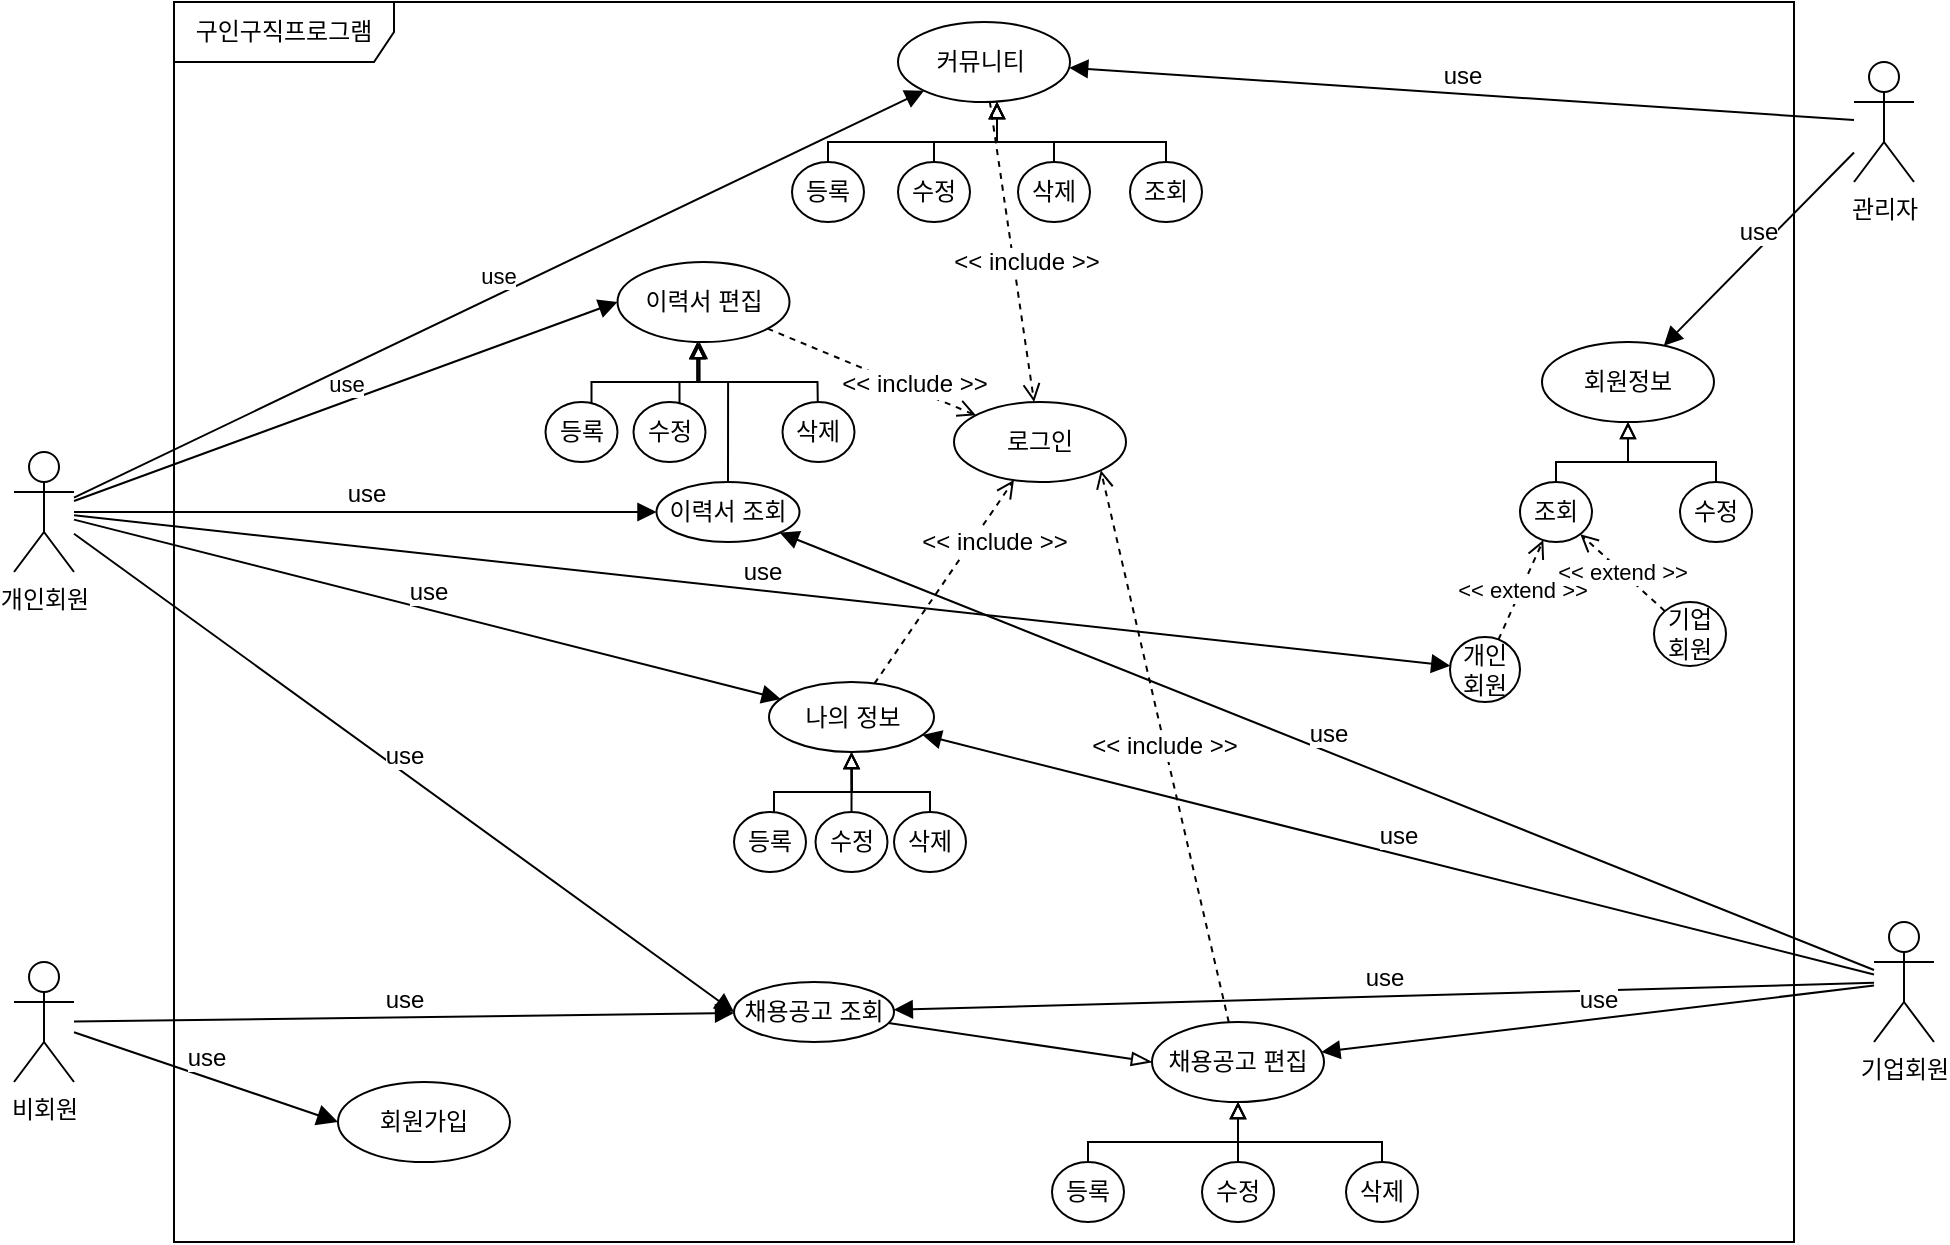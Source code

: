 <mxfile version="27.0.9" pages="2">
  <diagram id="zlUSH2nrvmtDCXBGqj97" name="[구인구직]USECASE">
    <mxGraphModel dx="1665" dy="837" grid="1" gridSize="10" guides="1" tooltips="1" connect="1" arrows="1" fold="1" page="1" pageScale="1" pageWidth="827" pageHeight="1169" math="0" shadow="0">
      <root>
        <mxCell id="0" />
        <mxCell id="1" parent="0" />
        <mxCell id="A0BF1SZ7ImHHtUsh2Q7r-1" value="구인구직프로그램" style="shape=umlFrame;whiteSpace=wrap;html=1;pointerEvents=0;width=110;height=30;" parent="1" vertex="1">
          <mxGeometry x="260" y="210" width="810" height="620" as="geometry" />
        </mxCell>
        <mxCell id="A0BF1SZ7ImHHtUsh2Q7r-2" value="개인회원" style="shape=umlActor;verticalLabelPosition=bottom;verticalAlign=top;html=1;" parent="1" vertex="1">
          <mxGeometry x="180" y="435" width="30" height="60" as="geometry" />
        </mxCell>
        <mxCell id="A0BF1SZ7ImHHtUsh2Q7r-4" value="기업회원" style="shape=umlActor;verticalLabelPosition=bottom;verticalAlign=top;html=1;" parent="1" vertex="1">
          <mxGeometry x="1110" y="670" width="30" height="60" as="geometry" />
        </mxCell>
        <mxCell id="7aI1CLauymCfcnvCDatC-1" value="비회원" style="shape=umlActor;verticalLabelPosition=bottom;verticalAlign=top;html=1;" parent="1" vertex="1">
          <mxGeometry x="180" y="690" width="30" height="60" as="geometry" />
        </mxCell>
        <mxCell id="0Q4rSLLTnGw8vW1kDGHE-2" value="관리자" style="shape=umlActor;verticalLabelPosition=bottom;verticalAlign=top;html=1;" parent="1" vertex="1">
          <mxGeometry x="1100" y="240" width="30" height="60" as="geometry" />
        </mxCell>
        <mxCell id="UhRmZjVGA-KTO3u60IXY-1" value="이력서 편집" style="ellipse;whiteSpace=wrap;html=1;" parent="1" vertex="1">
          <mxGeometry x="481.75" y="340" width="86" height="40" as="geometry" />
        </mxCell>
        <mxCell id="UhRmZjVGA-KTO3u60IXY-2" value="등록" style="ellipse;whiteSpace=wrap;html=1;" parent="1" vertex="1">
          <mxGeometry x="445.75" y="409.98" width="36" height="30" as="geometry" />
        </mxCell>
        <mxCell id="YYrEKivyd2clx7cm68Mq-2" style="edgeStyle=orthogonalEdgeStyle;rounded=0;orthogonalLoop=1;jettySize=auto;html=1;endArrow=block;endFill=0;" parent="1" source="UhRmZjVGA-KTO3u60IXY-4" edge="1">
          <mxGeometry relative="1" as="geometry">
            <mxPoint x="521.75" y="379.98" as="targetPoint" />
            <Array as="points">
              <mxPoint x="512.75" y="400" />
              <mxPoint x="521.75" y="400" />
            </Array>
          </mxGeometry>
        </mxCell>
        <mxCell id="UhRmZjVGA-KTO3u60IXY-4" value="수정" style="ellipse;whiteSpace=wrap;html=1;" parent="1" vertex="1">
          <mxGeometry x="489.75" y="409.98" width="36" height="30" as="geometry" />
        </mxCell>
        <mxCell id="YYrEKivyd2clx7cm68Mq-5" style="edgeStyle=orthogonalEdgeStyle;rounded=0;orthogonalLoop=1;jettySize=auto;html=1;endArrow=block;endFill=0;exitX=0.5;exitY=0;exitDx=0;exitDy=0;" parent="1" source="UhRmZjVGA-KTO3u60IXY-5" edge="1">
          <mxGeometry relative="1" as="geometry">
            <mxPoint x="521.75" y="379.98" as="targetPoint" />
            <Array as="points">
              <mxPoint x="581.75" y="439.98" />
              <mxPoint x="581.75" y="399.98" />
              <mxPoint x="521.75" y="399.98" />
            </Array>
          </mxGeometry>
        </mxCell>
        <mxCell id="UhRmZjVGA-KTO3u60IXY-5" value="삭제" style="ellipse;whiteSpace=wrap;html=1;" parent="1" vertex="1">
          <mxGeometry x="564.25" y="409.98" width="36" height="30" as="geometry" />
        </mxCell>
        <mxCell id="gTb12wQ1pHF9XSLr5qrv-1" value="회원가입" style="ellipse;whiteSpace=wrap;html=1;" parent="1" vertex="1">
          <mxGeometry x="342" y="750" width="86" height="40" as="geometry" />
        </mxCell>
        <mxCell id="gTb12wQ1pHF9XSLr5qrv-2" value="채용공고 편집" style="ellipse;whiteSpace=wrap;html=1;" parent="1" vertex="1">
          <mxGeometry x="749" y="720" width="86" height="40" as="geometry" />
        </mxCell>
        <mxCell id="EJplWMHD7kM2KOVN8ciZ-3" style="edgeStyle=orthogonalEdgeStyle;rounded=0;orthogonalLoop=1;jettySize=auto;html=1;endArrow=block;endFill=0;" parent="1" source="gTb12wQ1pHF9XSLr5qrv-3" target="gTb12wQ1pHF9XSLr5qrv-2" edge="1">
          <mxGeometry relative="1" as="geometry">
            <Array as="points">
              <mxPoint x="717" y="780" />
              <mxPoint x="792" y="780" />
            </Array>
          </mxGeometry>
        </mxCell>
        <mxCell id="gTb12wQ1pHF9XSLr5qrv-3" value="등록" style="ellipse;whiteSpace=wrap;html=1;" parent="1" vertex="1">
          <mxGeometry x="699" y="790" width="36" height="30" as="geometry" />
        </mxCell>
        <mxCell id="EJplWMHD7kM2KOVN8ciZ-2" style="edgeStyle=orthogonalEdgeStyle;rounded=0;orthogonalLoop=1;jettySize=auto;html=1;entryX=0.5;entryY=1;entryDx=0;entryDy=0;endArrow=block;endFill=0;" parent="1" source="gTb12wQ1pHF9XSLr5qrv-5" target="gTb12wQ1pHF9XSLr5qrv-2" edge="1">
          <mxGeometry relative="1" as="geometry" />
        </mxCell>
        <mxCell id="gTb12wQ1pHF9XSLr5qrv-5" value="수정" style="ellipse;whiteSpace=wrap;html=1;" parent="1" vertex="1">
          <mxGeometry x="774" y="790" width="36" height="30" as="geometry" />
        </mxCell>
        <mxCell id="EJplWMHD7kM2KOVN8ciZ-5" style="edgeStyle=orthogonalEdgeStyle;rounded=0;orthogonalLoop=1;jettySize=auto;html=1;endArrow=block;endFill=0;" parent="1" source="gTb12wQ1pHF9XSLr5qrv-6" target="gTb12wQ1pHF9XSLr5qrv-2" edge="1">
          <mxGeometry relative="1" as="geometry">
            <Array as="points">
              <mxPoint x="864" y="780" />
              <mxPoint x="792" y="780" />
            </Array>
          </mxGeometry>
        </mxCell>
        <mxCell id="gTb12wQ1pHF9XSLr5qrv-6" value="삭제" style="ellipse;whiteSpace=wrap;html=1;" parent="1" vertex="1">
          <mxGeometry x="846" y="790" width="36" height="30" as="geometry" />
        </mxCell>
        <mxCell id="gTb12wQ1pHF9XSLr5qrv-7" value="로그인" style="ellipse;whiteSpace=wrap;html=1;" parent="1" vertex="1">
          <mxGeometry x="650" y="410" width="86" height="40" as="geometry" />
        </mxCell>
        <mxCell id="GRQ7i6VYP4HYALs3E6v_-2" value="회원정보" style="ellipse;whiteSpace=wrap;html=1;" parent="1" vertex="1">
          <mxGeometry x="944" y="380" width="86" height="40" as="geometry" />
        </mxCell>
        <mxCell id="gBZZwF--U4QQWW48Fl4P-10" style="edgeStyle=orthogonalEdgeStyle;rounded=0;orthogonalLoop=1;jettySize=auto;html=1;entryX=0.5;entryY=1;entryDx=0;entryDy=0;endArrow=block;endFill=0;" parent="1" source="GRQ7i6VYP4HYALs3E6v_-3" target="GRQ7i6VYP4HYALs3E6v_-2" edge="1">
          <mxGeometry relative="1" as="geometry">
            <Array as="points">
              <mxPoint x="951" y="440" />
              <mxPoint x="987" y="440" />
            </Array>
          </mxGeometry>
        </mxCell>
        <mxCell id="GRQ7i6VYP4HYALs3E6v_-3" value="조회" style="ellipse;whiteSpace=wrap;html=1;" parent="1" vertex="1">
          <mxGeometry x="933" y="450" width="36" height="30" as="geometry" />
        </mxCell>
        <mxCell id="gBZZwF--U4QQWW48Fl4P-11" style="edgeStyle=orthogonalEdgeStyle;rounded=0;orthogonalLoop=1;jettySize=auto;html=1;endArrow=block;endFill=0;" parent="1" source="GRQ7i6VYP4HYALs3E6v_-4" target="GRQ7i6VYP4HYALs3E6v_-2" edge="1">
          <mxGeometry relative="1" as="geometry">
            <Array as="points">
              <mxPoint x="1031" y="440" />
              <mxPoint x="987" y="440" />
            </Array>
          </mxGeometry>
        </mxCell>
        <mxCell id="GRQ7i6VYP4HYALs3E6v_-4" value="수정" style="ellipse;whiteSpace=wrap;html=1;" parent="1" vertex="1">
          <mxGeometry x="1013" y="450" width="36" height="30" as="geometry" />
        </mxCell>
        <mxCell id="GRQ7i6VYP4HYALs3E6v_-5" value="커뮤니티&amp;nbsp;" style="ellipse;whiteSpace=wrap;html=1;" parent="1" vertex="1">
          <mxGeometry x="622" y="220" width="86" height="40" as="geometry" />
        </mxCell>
        <mxCell id="gBZZwF--U4QQWW48Fl4P-3" style="edgeStyle=orthogonalEdgeStyle;rounded=0;orthogonalLoop=1;jettySize=auto;html=1;exitX=0.5;exitY=0;exitDx=0;exitDy=0;endArrow=block;endFill=0;" parent="1" source="GRQ7i6VYP4HYALs3E6v_-6" edge="1">
          <mxGeometry relative="1" as="geometry">
            <Array as="points">
              <mxPoint x="587.5" y="280" />
              <mxPoint x="671.5" y="280" />
            </Array>
            <mxPoint x="671.5" y="260" as="targetPoint" />
          </mxGeometry>
        </mxCell>
        <mxCell id="GRQ7i6VYP4HYALs3E6v_-6" value="등록" style="ellipse;whiteSpace=wrap;html=1;" parent="1" vertex="1">
          <mxGeometry x="569" y="290" width="36" height="30" as="geometry" />
        </mxCell>
        <mxCell id="gBZZwF--U4QQWW48Fl4P-8" style="edgeStyle=orthogonalEdgeStyle;rounded=0;orthogonalLoop=1;jettySize=auto;html=1;endArrow=block;endFill=0;" parent="1" source="GRQ7i6VYP4HYALs3E6v_-7" edge="1">
          <mxGeometry relative="1" as="geometry">
            <Array as="points">
              <mxPoint x="756.5" y="280" />
              <mxPoint x="671.5" y="280" />
            </Array>
            <mxPoint x="671.5" y="260" as="targetPoint" />
          </mxGeometry>
        </mxCell>
        <mxCell id="GRQ7i6VYP4HYALs3E6v_-7" value="조회" style="ellipse;whiteSpace=wrap;html=1;" parent="1" vertex="1">
          <mxGeometry x="738" y="290" width="36" height="30" as="geometry" />
        </mxCell>
        <mxCell id="gBZZwF--U4QQWW48Fl4P-5" style="edgeStyle=orthogonalEdgeStyle;rounded=0;orthogonalLoop=1;jettySize=auto;html=1;entryX=0.5;entryY=1;entryDx=0;entryDy=0;endArrow=block;endFill=0;" parent="1" source="GRQ7i6VYP4HYALs3E6v_-8" edge="1">
          <mxGeometry relative="1" as="geometry">
            <Array as="points">
              <mxPoint x="640.5" y="280" />
              <mxPoint x="671.5" y="280" />
            </Array>
            <mxPoint x="671.5" y="260" as="targetPoint" />
          </mxGeometry>
        </mxCell>
        <mxCell id="GRQ7i6VYP4HYALs3E6v_-8" value="수정" style="ellipse;whiteSpace=wrap;html=1;" parent="1" vertex="1">
          <mxGeometry x="622" y="290" width="36" height="30" as="geometry" />
        </mxCell>
        <mxCell id="gBZZwF--U4QQWW48Fl4P-6" style="edgeStyle=orthogonalEdgeStyle;rounded=0;orthogonalLoop=1;jettySize=auto;html=1;entryX=0.5;entryY=1;entryDx=0;entryDy=0;endArrow=block;endFill=0;" parent="1" source="GRQ7i6VYP4HYALs3E6v_-9" edge="1">
          <mxGeometry relative="1" as="geometry">
            <Array as="points">
              <mxPoint x="700.5" y="280" />
              <mxPoint x="671.5" y="280" />
            </Array>
            <mxPoint x="671.5" y="260" as="targetPoint" />
          </mxGeometry>
        </mxCell>
        <mxCell id="GRQ7i6VYP4HYALs3E6v_-9" value="삭제" style="ellipse;whiteSpace=wrap;html=1;" parent="1" vertex="1">
          <mxGeometry x="682" y="290" width="36" height="30" as="geometry" />
        </mxCell>
        <mxCell id="GRQ7i6VYP4HYALs3E6v_-10" value="개인&lt;div&gt;회원&lt;/div&gt;" style="ellipse;whiteSpace=wrap;html=1;" parent="1" vertex="1">
          <mxGeometry x="898" y="527.5" width="35" height="32.5" as="geometry" />
        </mxCell>
        <mxCell id="GRQ7i6VYP4HYALs3E6v_-11" value="기업&lt;div&gt;회원&lt;/div&gt;" style="ellipse;whiteSpace=wrap;html=1;" parent="1" vertex="1">
          <mxGeometry x="1000" y="510" width="36" height="32" as="geometry" />
        </mxCell>
        <mxCell id="iZWqKBoFffZ96FdLiA8J-6" style="edgeStyle=orthogonalEdgeStyle;rounded=0;orthogonalLoop=1;jettySize=auto;html=1;endArrow=block;endFill=0;" parent="1" source="GRQ7i6VYP4HYALs3E6v_-14" edge="1">
          <mxGeometry relative="1" as="geometry">
            <mxPoint x="522.75" y="380" as="targetPoint" />
            <Array as="points">
              <mxPoint x="536.75" y="400" />
              <mxPoint x="522.75" y="400" />
            </Array>
          </mxGeometry>
        </mxCell>
        <mxCell id="GRQ7i6VYP4HYALs3E6v_-14" value="이력서 조회" style="ellipse;whiteSpace=wrap;html=1;" parent="1" vertex="1">
          <mxGeometry x="501.25" y="450" width="71.5" height="30" as="geometry" />
        </mxCell>
        <mxCell id="DNFed-dchEDenmaKePJS-12" style="edgeStyle=none;curved=1;rounded=0;orthogonalLoop=1;jettySize=auto;html=1;entryX=0;entryY=0.5;entryDx=0;entryDy=0;fontSize=12;startSize=8;endSize=8;endArrow=blockThin;endFill=0;" parent="1" source="GRQ7i6VYP4HYALs3E6v_-15" target="gTb12wQ1pHF9XSLr5qrv-2" edge="1">
          <mxGeometry relative="1" as="geometry" />
        </mxCell>
        <mxCell id="GRQ7i6VYP4HYALs3E6v_-15" value="채용공고 조회" style="ellipse;whiteSpace=wrap;html=1;" parent="1" vertex="1">
          <mxGeometry x="540" y="700" width="80" height="30" as="geometry" />
        </mxCell>
        <mxCell id="GRQ7i6VYP4HYALs3E6v_-17" value="use" style="html=1;verticalAlign=bottom;endArrow=block;curved=0;rounded=0;entryX=0;entryY=0.5;entryDx=0;entryDy=0;endSize=7;" parent="1" source="A0BF1SZ7ImHHtUsh2Q7r-2" target="UhRmZjVGA-KTO3u60IXY-1" edge="1">
          <mxGeometry width="80" relative="1" as="geometry">
            <mxPoint x="620" y="600" as="sourcePoint" />
            <mxPoint x="700" y="600" as="targetPoint" />
          </mxGeometry>
        </mxCell>
        <mxCell id="DNFed-dchEDenmaKePJS-5" value="use" style="html=1;verticalAlign=bottom;endArrow=block;curved=0;rounded=0;fontSize=12;startSize=8;endSize=8;entryX=0;entryY=0.5;entryDx=0;entryDy=0;" parent="1" source="7aI1CLauymCfcnvCDatC-1" target="gTb12wQ1pHF9XSLr5qrv-1" edge="1">
          <mxGeometry width="80" relative="1" as="geometry">
            <mxPoint x="420" y="510" as="sourcePoint" />
            <mxPoint x="500" y="510" as="targetPoint" />
          </mxGeometry>
        </mxCell>
        <mxCell id="DNFed-dchEDenmaKePJS-7" value="use" style="html=1;verticalAlign=bottom;endArrow=block;curved=0;rounded=0;fontSize=12;startSize=8;endSize=7;" parent="1" source="A0BF1SZ7ImHHtUsh2Q7r-2" target="GRQ7i6VYP4HYALs3E6v_-14" edge="1">
          <mxGeometry width="80" relative="1" as="geometry">
            <mxPoint x="170" y="420" as="sourcePoint" />
            <mxPoint x="510" y="470" as="targetPoint" />
          </mxGeometry>
        </mxCell>
        <mxCell id="DNFed-dchEDenmaKePJS-8" value="use" style="html=1;verticalAlign=bottom;endArrow=block;curved=0;rounded=0;fontSize=12;startSize=8;endSize=7;entryX=0;entryY=0.5;entryDx=0;entryDy=0;" parent="1" source="A0BF1SZ7ImHHtUsh2Q7r-2" target="GRQ7i6VYP4HYALs3E6v_-15" edge="1">
          <mxGeometry width="80" relative="1" as="geometry">
            <mxPoint x="550" y="625" as="sourcePoint" />
            <mxPoint x="770" y="620" as="targetPoint" />
          </mxGeometry>
        </mxCell>
        <mxCell id="DNFed-dchEDenmaKePJS-9" value="use" style="html=1;verticalAlign=bottom;endArrow=block;curved=0;rounded=0;fontSize=12;startSize=8;endSize=7;" parent="1" source="A0BF1SZ7ImHHtUsh2Q7r-4" target="GRQ7i6VYP4HYALs3E6v_-15" edge="1">
          <mxGeometry width="80" relative="1" as="geometry">
            <mxPoint x="930" y="805" as="sourcePoint" />
            <mxPoint x="1150" y="800" as="targetPoint" />
          </mxGeometry>
        </mxCell>
        <mxCell id="DNFed-dchEDenmaKePJS-10" value="use" style="html=1;verticalAlign=bottom;endArrow=block;curved=0;rounded=0;fontSize=12;startSize=8;endSize=7;" parent="1" source="A0BF1SZ7ImHHtUsh2Q7r-4" target="gTb12wQ1pHF9XSLr5qrv-2" edge="1">
          <mxGeometry width="80" relative="1" as="geometry">
            <mxPoint x="1090" y="635" as="sourcePoint" />
            <mxPoint x="1310" y="630" as="targetPoint" />
          </mxGeometry>
        </mxCell>
        <mxCell id="DNFed-dchEDenmaKePJS-13" value="&amp;lt;&amp;lt; include &amp;gt;&amp;gt;" style="endArrow=open;endSize=7;dashed=1;html=1;rounded=0;fontSize=12;curved=1;entryX=1;entryY=1;entryDx=0;entryDy=0;" parent="1" source="gTb12wQ1pHF9XSLr5qrv-2" target="gTb12wQ1pHF9XSLr5qrv-7" edge="1">
          <mxGeometry x="0.002" width="160" relative="1" as="geometry">
            <mxPoint x="740" y="510" as="sourcePoint" />
            <mxPoint x="900" y="510" as="targetPoint" />
            <mxPoint as="offset" />
          </mxGeometry>
        </mxCell>
        <mxCell id="DNFed-dchEDenmaKePJS-14" value="&amp;lt;&amp;lt; include &amp;gt;&amp;gt;" style="endArrow=open;endSize=7;dashed=1;html=1;rounded=0;fontSize=12;curved=1;" parent="1" source="UhRmZjVGA-KTO3u60IXY-1" target="gTb12wQ1pHF9XSLr5qrv-7" edge="1">
          <mxGeometry x="0.379" y="3" width="160" relative="1" as="geometry">
            <mxPoint x="886" y="818" as="sourcePoint" />
            <mxPoint x="620" y="520" as="targetPoint" />
            <mxPoint as="offset" />
          </mxGeometry>
        </mxCell>
        <mxCell id="DNFed-dchEDenmaKePJS-15" value="&amp;lt;&amp;lt; include &amp;gt;&amp;gt;" style="endArrow=open;endSize=7;dashed=1;html=1;rounded=0;fontSize=12;curved=1;" parent="1" source="GRQ7i6VYP4HYALs3E6v_-5" target="gTb12wQ1pHF9XSLr5qrv-7" edge="1">
          <mxGeometry x="0.083" y="6" width="160" relative="1" as="geometry">
            <mxPoint x="630" y="470" as="sourcePoint" />
            <mxPoint x="908" y="592" as="targetPoint" />
            <mxPoint as="offset" />
          </mxGeometry>
        </mxCell>
        <mxCell id="gBZZwF--U4QQWW48Fl4P-9" value="use" style="html=1;verticalAlign=bottom;endArrow=block;curved=0;rounded=0;fontSize=12;startSize=8;endSize=7;" parent="1" source="0Q4rSLLTnGw8vW1kDGHE-2" target="GRQ7i6VYP4HYALs3E6v_-2" edge="1">
          <mxGeometry width="80" relative="1" as="geometry">
            <mxPoint x="1377" y="530" as="sourcePoint" />
            <mxPoint x="1120" y="330" as="targetPoint" />
            <Array as="points" />
          </mxGeometry>
        </mxCell>
        <mxCell id="63_WXTDJ1akz1xWzIMQB-1" value="&amp;lt;&amp;lt; extend &amp;gt;&amp;gt;" style="endArrow=open;endSize=7;dashed=1;html=1;rounded=0;" parent="1" source="GRQ7i6VYP4HYALs3E6v_-10" target="GRQ7i6VYP4HYALs3E6v_-3" edge="1">
          <mxGeometry width="160" relative="1" as="geometry">
            <mxPoint x="783" y="520" as="sourcePoint" />
            <mxPoint x="943" y="520" as="targetPoint" />
          </mxGeometry>
        </mxCell>
        <mxCell id="EJplWMHD7kM2KOVN8ciZ-1" value="&amp;lt;&amp;lt; extend &amp;gt;&amp;gt;" style="endArrow=open;endSize=7;dashed=1;html=1;rounded=0;" parent="1" source="GRQ7i6VYP4HYALs3E6v_-11" target="GRQ7i6VYP4HYALs3E6v_-3" edge="1">
          <mxGeometry width="160" relative="1" as="geometry">
            <mxPoint x="963" y="624" as="sourcePoint" />
            <mxPoint x="995" y="580" as="targetPoint" />
          </mxGeometry>
        </mxCell>
        <mxCell id="ykoSI45cO_7fBJEoNTSd-1" value="use" style="html=1;verticalAlign=bottom;endArrow=block;curved=0;rounded=0;fontSize=12;startSize=8;endSize=7;" parent="1" source="0Q4rSLLTnGw8vW1kDGHE-2" target="GRQ7i6VYP4HYALs3E6v_-5" edge="1">
          <mxGeometry width="80" relative="1" as="geometry">
            <mxPoint x="1273" y="331" as="sourcePoint" />
            <mxPoint x="1070" y="250" as="targetPoint" />
            <Array as="points" />
          </mxGeometry>
        </mxCell>
        <mxCell id="GCvj8nwvvSJQ9L8vPj7F-1" value="use" style="html=1;verticalAlign=bottom;endArrow=block;curved=0;rounded=0;fontSize=12;startSize=8;endSize=7;" parent="1" source="7aI1CLauymCfcnvCDatC-1" target="GRQ7i6VYP4HYALs3E6v_-15" edge="1">
          <mxGeometry width="80" relative="1" as="geometry">
            <mxPoint x="380" y="815" as="sourcePoint" />
            <mxPoint x="590" y="750" as="targetPoint" />
          </mxGeometry>
        </mxCell>
        <mxCell id="aQtsJZtRWasZJ5pAKoAF-1" value="use" style="html=1;verticalAlign=bottom;endArrow=block;curved=0;rounded=0;fontSize=12;startSize=8;endSize=7;" parent="1" source="A0BF1SZ7ImHHtUsh2Q7r-2" target="GRQ7i6VYP4HYALs3E6v_-10" edge="1">
          <mxGeometry width="80" relative="1" as="geometry">
            <mxPoint x="420" y="440" as="sourcePoint" />
            <mxPoint x="920.0" y="467.544" as="targetPoint" />
          </mxGeometry>
        </mxCell>
        <mxCell id="-YBlMIoLYkkjmGGHqoQj-1" value="나의 정보" style="ellipse;whiteSpace=wrap;html=1;" parent="1" vertex="1">
          <mxGeometry x="557.5" y="550" width="82.5" height="35" as="geometry" />
        </mxCell>
        <mxCell id="i8Egpd2tCJKolrc4JgsC-1" value="&amp;lt;&amp;lt; include &amp;gt;&amp;gt;" style="endArrow=open;endSize=7;dashed=1;html=1;rounded=0;fontSize=12;curved=1;" parent="1" source="-YBlMIoLYkkjmGGHqoQj-1" target="gTb12wQ1pHF9XSLr5qrv-7" edge="1">
          <mxGeometry x="0.495" y="-9" width="160" relative="1" as="geometry">
            <mxPoint x="540" y="530" as="sourcePoint" />
            <mxPoint x="765" y="640" as="targetPoint" />
            <mxPoint as="offset" />
          </mxGeometry>
        </mxCell>
        <mxCell id="i8Egpd2tCJKolrc4JgsC-2" value="use" style="html=1;verticalAlign=bottom;endArrow=block;curved=0;rounded=0;fontSize=12;startSize=8;endSize=7;" parent="1" source="A0BF1SZ7ImHHtUsh2Q7r-2" target="-YBlMIoLYkkjmGGHqoQj-1" edge="1">
          <mxGeometry width="80" relative="1" as="geometry">
            <mxPoint x="390" y="583" as="sourcePoint" />
            <mxPoint x="654" y="510" as="targetPoint" />
          </mxGeometry>
        </mxCell>
        <mxCell id="i8Egpd2tCJKolrc4JgsC-3" value="use" style="html=1;verticalAlign=bottom;endArrow=block;curved=0;rounded=0;fontSize=12;startSize=8;endSize=7;" parent="1" source="A0BF1SZ7ImHHtUsh2Q7r-4" target="-YBlMIoLYkkjmGGHqoQj-1" edge="1">
          <mxGeometry width="80" relative="1" as="geometry">
            <mxPoint x="720" y="693" as="sourcePoint" />
            <mxPoint x="984" y="620" as="targetPoint" />
          </mxGeometry>
        </mxCell>
        <mxCell id="bFgvft2u9b1LjlRzrRqw-1" value="use" style="html=1;verticalAlign=bottom;endArrow=block;curved=0;rounded=0;endSize=7;" parent="1" source="A0BF1SZ7ImHHtUsh2Q7r-2" target="GRQ7i6VYP4HYALs3E6v_-5" edge="1">
          <mxGeometry width="80" relative="1" as="geometry">
            <mxPoint x="410" y="404" as="sourcePoint" />
            <mxPoint x="673" y="300" as="targetPoint" />
          </mxGeometry>
        </mxCell>
        <mxCell id="rD--KJGOY2dHqFJBhVYR-1" value="use" style="html=1;verticalAlign=bottom;endArrow=block;curved=0;rounded=0;fontSize=12;startSize=8;endSize=7;" parent="1" source="A0BF1SZ7ImHHtUsh2Q7r-4" target="GRQ7i6VYP4HYALs3E6v_-14" edge="1">
          <mxGeometry width="80" relative="1" as="geometry">
            <mxPoint x="1511" y="719" as="sourcePoint" />
            <mxPoint x="950" y="580" as="targetPoint" />
          </mxGeometry>
        </mxCell>
        <mxCell id="iZWqKBoFffZ96FdLiA8J-1" style="edgeStyle=orthogonalEdgeStyle;rounded=0;orthogonalLoop=1;jettySize=auto;html=1;endArrow=block;endFill=0;" parent="1" source="V1gUesYW_PvFDicrdVNt-1" target="-YBlMIoLYkkjmGGHqoQj-1" edge="1">
          <mxGeometry relative="1" as="geometry">
            <Array as="points">
              <mxPoint x="560" y="605" />
              <mxPoint x="599" y="605" />
            </Array>
          </mxGeometry>
        </mxCell>
        <mxCell id="V1gUesYW_PvFDicrdVNt-1" value="등록" style="ellipse;whiteSpace=wrap;html=1;" parent="1" vertex="1">
          <mxGeometry x="540" y="615" width="36" height="30" as="geometry" />
        </mxCell>
        <mxCell id="iZWqKBoFffZ96FdLiA8J-2" style="edgeStyle=orthogonalEdgeStyle;rounded=0;orthogonalLoop=1;jettySize=auto;html=1;endArrow=block;endFill=0;" parent="1" source="V1gUesYW_PvFDicrdVNt-2" edge="1">
          <mxGeometry relative="1" as="geometry">
            <mxPoint x="598.75" y="585" as="targetPoint" />
          </mxGeometry>
        </mxCell>
        <mxCell id="V1gUesYW_PvFDicrdVNt-2" value="수정" style="ellipse;whiteSpace=wrap;html=1;" parent="1" vertex="1">
          <mxGeometry x="580.75" y="615" width="36" height="30" as="geometry" />
        </mxCell>
        <mxCell id="iZWqKBoFffZ96FdLiA8J-3" style="edgeStyle=orthogonalEdgeStyle;rounded=0;orthogonalLoop=1;jettySize=auto;html=1;endArrow=block;endFill=0;entryX=0.5;entryY=1;entryDx=0;entryDy=0;" parent="1" source="V1gUesYW_PvFDicrdVNt-3" target="-YBlMIoLYkkjmGGHqoQj-1" edge="1">
          <mxGeometry relative="1" as="geometry">
            <Array as="points">
              <mxPoint x="638" y="605" />
              <mxPoint x="599" y="605" />
            </Array>
          </mxGeometry>
        </mxCell>
        <mxCell id="V1gUesYW_PvFDicrdVNt-3" value="삭제" style="ellipse;whiteSpace=wrap;html=1;" parent="1" vertex="1">
          <mxGeometry x="620" y="615" width="36" height="30" as="geometry" />
        </mxCell>
        <mxCell id="YYrEKivyd2clx7cm68Mq-1" value="" style="edgeStyle=orthogonalEdgeStyle;rounded=0;orthogonalLoop=1;jettySize=auto;html=1;endArrow=block;endFill=0;" parent="1" source="UhRmZjVGA-KTO3u60IXY-2" target="UhRmZjVGA-KTO3u60IXY-1" edge="1">
          <mxGeometry relative="1" as="geometry">
            <Array as="points">
              <mxPoint x="468.75" y="399.98" />
              <mxPoint x="521.75" y="399.98" />
            </Array>
          </mxGeometry>
        </mxCell>
      </root>
    </mxGraphModel>
  </diagram>
  <diagram id="gCV1QSYuiIwNlTUHNkEk" name="페이지-2">
    <mxGraphModel dx="1426" dy="849" grid="1" gridSize="10" guides="1" tooltips="1" connect="1" arrows="1" fold="1" page="1" pageScale="1" pageWidth="827" pageHeight="1169" math="0" shadow="0">
      <root>
        <mxCell id="0" />
        <mxCell id="1" parent="0" />
        <mxCell id="5U8gZH0piKThHxeOrQiA-1" value="&lt;div&gt;&amp;lt;&amp;lt;유스케이스 명세서&amp;gt;&amp;gt;&lt;/div&gt;유스케이스명 : 이력서등록" style="shape=table;startSize=40;container=1;collapsible=1;childLayout=tableLayout;fixedRows=1;rowLines=0;fontStyle=1;align=center;resizeLast=1;html=1;" vertex="1" parent="1">
          <mxGeometry x="360" y="210" width="629" height="800" as="geometry" />
        </mxCell>
        <mxCell id="5U8gZH0piKThHxeOrQiA-2" value="" style="shape=tableRow;horizontal=0;startSize=0;swimlaneHead=0;swimlaneBody=0;fillColor=none;collapsible=0;dropTarget=0;points=[[0,0.5],[1,0.5]];portConstraint=eastwest;top=0;left=0;right=0;bottom=1;strokeColor=default;verticalAlign=middle;fontStyle=0" vertex="1" parent="5U8gZH0piKThHxeOrQiA-1">
          <mxGeometry y="40" width="629" height="30" as="geometry" />
        </mxCell>
        <mxCell id="5U8gZH0piKThHxeOrQiA-3" value="목표" style="shape=partialRectangle;connectable=0;fillColor=none;top=0;left=0;bottom=0;right=0;fontStyle=1;overflow=hidden;whiteSpace=wrap;html=1;" vertex="1" parent="5U8gZH0piKThHxeOrQiA-2">
          <mxGeometry width="60" height="30" as="geometry">
            <mxRectangle width="60" height="30" as="alternateBounds" />
          </mxGeometry>
        </mxCell>
        <mxCell id="5U8gZH0piKThHxeOrQiA-4" value="&lt;span style=&quot;font-weight: 400; text-wrap: nowrap;&quot;&gt;구직자가 이력서 작성을 할 수 있도록 시스템을 통해 이력서 작성절차를 돕는다&lt;/span&gt;" style="shape=partialRectangle;connectable=0;fillColor=none;top=0;left=0;bottom=0;right=0;align=left;spacingLeft=6;fontStyle=1;overflow=hidden;whiteSpace=wrap;html=1;" vertex="1" parent="5U8gZH0piKThHxeOrQiA-2">
          <mxGeometry x="60" width="569" height="30" as="geometry">
            <mxRectangle width="569" height="30" as="alternateBounds" />
          </mxGeometry>
        </mxCell>
        <mxCell id="5U8gZH0piKThHxeOrQiA-5" value="" style="shape=tableRow;horizontal=0;startSize=0;swimlaneHead=0;swimlaneBody=0;fillColor=none;collapsible=0;dropTarget=0;points=[[0,0.5],[1,0.5]];portConstraint=eastwest;top=0;left=0;right=0;bottom=1;" vertex="1" parent="5U8gZH0piKThHxeOrQiA-1">
          <mxGeometry y="70" width="629" height="30" as="geometry" />
        </mxCell>
        <mxCell id="5U8gZH0piKThHxeOrQiA-6" value="엑터" style="shape=partialRectangle;connectable=0;fillColor=none;top=0;left=0;bottom=0;right=0;fontStyle=1;overflow=hidden;whiteSpace=wrap;html=1;" vertex="1" parent="5U8gZH0piKThHxeOrQiA-5">
          <mxGeometry width="60" height="30" as="geometry">
            <mxRectangle width="60" height="30" as="alternateBounds" />
          </mxGeometry>
        </mxCell>
        <mxCell id="5U8gZH0piKThHxeOrQiA-7" value="회원(개인)" style="shape=partialRectangle;connectable=0;fillColor=none;top=0;left=0;bottom=0;right=0;align=left;spacingLeft=6;fontStyle=0;overflow=hidden;whiteSpace=wrap;html=1;" vertex="1" parent="5U8gZH0piKThHxeOrQiA-5">
          <mxGeometry x="60" width="569" height="30" as="geometry">
            <mxRectangle width="569" height="30" as="alternateBounds" />
          </mxGeometry>
        </mxCell>
        <mxCell id="5U8gZH0piKThHxeOrQiA-8" value="" style="shape=tableRow;horizontal=0;startSize=0;swimlaneHead=0;swimlaneBody=0;fillColor=none;collapsible=0;dropTarget=0;points=[[0,0.5],[1,0.5]];portConstraint=eastwest;top=0;left=0;right=0;bottom=1;" vertex="1" parent="5U8gZH0piKThHxeOrQiA-1">
          <mxGeometry y="100" width="629" height="30" as="geometry" />
        </mxCell>
        <mxCell id="5U8gZH0piKThHxeOrQiA-9" value="사전 조건" style="shape=partialRectangle;connectable=0;fillColor=none;top=0;left=0;bottom=0;right=0;fontStyle=1;overflow=hidden;whiteSpace=wrap;html=1;" vertex="1" parent="5U8gZH0piKThHxeOrQiA-8">
          <mxGeometry width="60" height="30" as="geometry">
            <mxRectangle width="60" height="30" as="alternateBounds" />
          </mxGeometry>
        </mxCell>
        <mxCell id="5U8gZH0piKThHxeOrQiA-10" value="회원이 로그인 후&amp;nbsp;&lt;span style=&quot;background-color: transparent; color: light-dark(rgb(0, 0, 0), rgb(255, 255, 255));&quot;&gt;이력서 관리페이지에서 이력서 작성 버튼을 클릭하여&amp;nbsp;&lt;/span&gt;&lt;div&gt;&lt;span style=&quot;background-color: transparent; color: light-dark(rgb(0, 0, 0), rgb(255, 255, 255));&quot;&gt;이력서 작성 페이지로 이동한다&lt;/span&gt;&lt;/div&gt;" style="shape=partialRectangle;connectable=0;fillColor=none;top=0;left=0;bottom=0;right=0;align=left;spacingLeft=6;fontStyle=0;overflow=hidden;whiteSpace=wrap;html=1;" vertex="1" parent="5U8gZH0piKThHxeOrQiA-8">
          <mxGeometry x="60" width="569" height="30" as="geometry">
            <mxRectangle width="569" height="30" as="alternateBounds" />
          </mxGeometry>
        </mxCell>
        <mxCell id="5U8gZH0piKThHxeOrQiA-11" value="" style="shape=tableRow;horizontal=0;startSize=0;swimlaneHead=0;swimlaneBody=0;fillColor=none;collapsible=0;dropTarget=0;points=[[0,0.5],[1,0.5]];portConstraint=eastwest;top=0;left=0;right=0;bottom=1;" vertex="1" parent="5U8gZH0piKThHxeOrQiA-1">
          <mxGeometry y="130" width="629" height="60" as="geometry" />
        </mxCell>
        <mxCell id="5U8gZH0piKThHxeOrQiA-12" value="사후 처리" style="shape=partialRectangle;connectable=0;fillColor=none;top=0;left=0;bottom=0;right=0;fontStyle=1;overflow=hidden;whiteSpace=wrap;html=1;" vertex="1" parent="5U8gZH0piKThHxeOrQiA-11">
          <mxGeometry width="60" height="60" as="geometry">
            <mxRectangle width="60" height="60" as="alternateBounds" />
          </mxGeometry>
        </mxCell>
        <mxCell id="5U8gZH0piKThHxeOrQiA-13" value="&lt;span style=&quot;background-color: light-dark(#ffffff, var(--ge-dark-color, #121212));&quot;&gt;&lt;br&gt;&lt;/span&gt;&lt;span&gt;&lt;span style=&quot;color: rgb(0, 0, 0); font-family: Helvetica; font-size: 12px; font-style: normal; font-variant-ligatures: normal; font-variant-caps: normal; font-weight: 400; letter-spacing: normal; orphans: 2; text-align: left; text-indent: 0px; text-transform: none; widows: 2; word-spacing: 0px; -webkit-text-stroke-width: 0px; white-space: nowrap; text-decoration-thickness: initial; text-decoration-style: initial; text-decoration-color: initial; float: none; background-color: light-dark(#ffffff, var(--ge-dark-color, #121212)); display: inline !important;&quot;&gt;시스템은 회원이 보는 화면에 &quot;이력서확인&quot; 버튼과 &quot;맞춤알바 보기&quot; 버튼을 보여준다&lt;/span&gt;&lt;br&gt;&lt;/span&gt;" style="shape=partialRectangle;connectable=0;fillColor=none;top=0;left=0;bottom=0;right=0;align=left;spacingLeft=6;fontStyle=0;overflow=hidden;whiteSpace=wrap;html=1;" vertex="1" parent="5U8gZH0piKThHxeOrQiA-11">
          <mxGeometry x="60" width="569" height="60" as="geometry">
            <mxRectangle width="569" height="60" as="alternateBounds" />
          </mxGeometry>
        </mxCell>
        <mxCell id="5U8gZH0piKThHxeOrQiA-14" value="" style="shape=tableRow;horizontal=0;startSize=0;swimlaneHead=0;swimlaneBody=0;fillColor=none;collapsible=0;dropTarget=0;points=[[0,0.5],[1,0.5]];portConstraint=eastwest;top=0;left=0;right=0;bottom=1;" vertex="1" parent="5U8gZH0piKThHxeOrQiA-1">
          <mxGeometry y="190" width="629" height="170" as="geometry" />
        </mxCell>
        <mxCell id="5U8gZH0piKThHxeOrQiA-15" value="기본흐름" style="shape=partialRectangle;connectable=0;fillColor=none;top=0;left=0;bottom=0;right=0;fontStyle=1;overflow=hidden;whiteSpace=wrap;html=1;" vertex="1" parent="5U8gZH0piKThHxeOrQiA-14">
          <mxGeometry width="60" height="170" as="geometry">
            <mxRectangle width="60" height="170" as="alternateBounds" />
          </mxGeometry>
        </mxCell>
        <mxCell id="5U8gZH0piKThHxeOrQiA-16" value="&lt;div style=&quot;text-wrap: nowrap;&quot;&gt;&lt;div&gt;&lt;br&gt;&lt;/div&gt;&lt;div&gt;1. 회원이 이력서에 학력사항, 경력사항, 희망근무조건, 자기소개를 기입한다&amp;nbsp;&lt;/div&gt;&lt;div&gt;&lt;br&gt;&lt;/div&gt;&lt;div&gt;2. 회원이 동의사항(필수 동의사항, 선택 동의사항)에 체크한다&lt;/div&gt;&lt;div&gt;&lt;br&gt;&lt;/div&gt;&lt;div&gt;3. 회원이 이력서 저장 버튼을 누른다&lt;/div&gt;&lt;div&gt;&lt;br&gt;&lt;/div&gt;&lt;div&gt;4. 시스템은 회원의 이력서를 데이터에 저장한다.&lt;/div&gt;&lt;div&gt;&lt;br&gt;&lt;/div&gt;&lt;div&gt;&amp;nbsp;&lt;/div&gt;&lt;/div&gt;" style="shape=partialRectangle;connectable=0;fillColor=none;top=0;left=0;bottom=0;right=0;align=left;spacingLeft=6;fontStyle=0;overflow=hidden;whiteSpace=wrap;html=1;" vertex="1" parent="5U8gZH0piKThHxeOrQiA-14">
          <mxGeometry x="60" width="569" height="170" as="geometry">
            <mxRectangle width="569" height="170" as="alternateBounds" />
          </mxGeometry>
        </mxCell>
        <mxCell id="5U8gZH0piKThHxeOrQiA-17" value="" style="shape=tableRow;horizontal=0;startSize=0;swimlaneHead=0;swimlaneBody=0;fillColor=none;collapsible=0;dropTarget=0;points=[[0,0.5],[1,0.5]];portConstraint=eastwest;top=0;left=0;right=0;bottom=1;" vertex="1" parent="5U8gZH0piKThHxeOrQiA-1">
          <mxGeometry y="360" width="629" height="130" as="geometry" />
        </mxCell>
        <mxCell id="5U8gZH0piKThHxeOrQiA-18" value="대안흐름" style="shape=partialRectangle;connectable=0;fillColor=none;top=0;left=0;bottom=0;right=0;fontStyle=1;overflow=hidden;whiteSpace=wrap;html=1;" vertex="1" parent="5U8gZH0piKThHxeOrQiA-17">
          <mxGeometry width="60" height="130" as="geometry">
            <mxRectangle width="60" height="130" as="alternateBounds" />
          </mxGeometry>
        </mxCell>
        <mxCell id="5U8gZH0piKThHxeOrQiA-19" value="&lt;div&gt;뒤로가기 버튼을 누를 시 &quot;임시저장 하시겠습니까?&quot;라는 메시지를 전달&lt;/div&gt;&lt;div&gt;&lt;br&gt;&lt;/div&gt;&lt;div&gt;&lt;span style=&quot;text-wrap-mode: nowrap;&quot;&gt;회원이 이력서의 임시저장 버튼을 누른다 -&amp;gt;&amp;nbsp;&lt;/span&gt;&lt;span style=&quot;background-color: transparent; color: light-dark(rgb(0, 0, 0), rgb(255, 255, 255));&quot;&gt;임시저장 버튼을 누를 시 임시저장 후&lt;/span&gt;&lt;/div&gt;&lt;div&gt;&lt;span style=&quot;background-color: transparent; color: light-dark(rgb(0, 0, 0), rgb(255, 255, 255));&quot;&gt;&amp;nbsp;&quot;&lt;/span&gt;&lt;span style=&quot;background-color: transparent; color: light-dark(rgb(0, 0, 0), rgb(255, 255, 255));&quot;&gt;임시저장 되었습니다&quot;라는 메시지를 전달&lt;/span&gt;&lt;/div&gt;&lt;div&gt;&lt;br&gt;&lt;/div&gt;" style="shape=partialRectangle;connectable=0;fillColor=none;top=0;left=0;bottom=0;right=0;align=left;spacingLeft=6;fontStyle=0;overflow=hidden;whiteSpace=wrap;html=1;" vertex="1" parent="5U8gZH0piKThHxeOrQiA-17">
          <mxGeometry x="60" width="569" height="130" as="geometry">
            <mxRectangle width="569" height="130" as="alternateBounds" />
          </mxGeometry>
        </mxCell>
        <mxCell id="5U8gZH0piKThHxeOrQiA-20" value="" style="shape=tableRow;horizontal=0;startSize=0;swimlaneHead=0;swimlaneBody=0;fillColor=none;collapsible=0;dropTarget=0;points=[[0,0.5],[1,0.5]];portConstraint=eastwest;top=0;left=0;right=0;bottom=1;" vertex="1" parent="5U8gZH0piKThHxeOrQiA-1">
          <mxGeometry y="490" width="629" height="230" as="geometry" />
        </mxCell>
        <mxCell id="5U8gZH0piKThHxeOrQiA-21" value="예외흐름" style="shape=partialRectangle;connectable=0;fillColor=none;top=0;left=0;bottom=0;right=0;fontStyle=1;overflow=hidden;whiteSpace=wrap;html=1;" vertex="1" parent="5U8gZH0piKThHxeOrQiA-20">
          <mxGeometry width="60" height="230" as="geometry">
            <mxRectangle width="60" height="230" as="alternateBounds" />
          </mxGeometry>
        </mxCell>
        <mxCell id="5U8gZH0piKThHxeOrQiA-22" value="&lt;div style=&quot;text-wrap: nowrap;&quot;&gt;1a 개인정보 필수 항목 입력이 되지 않은 회원에게 회원정보 필수 항목 입력이&amp;nbsp;&lt;/div&gt;&lt;div style=&quot;text-wrap: nowrap;&quot;&gt;&amp;nbsp; &amp;nbsp; &amp;nbsp; 필요하다는 메시지를 회원에게 전달&lt;/div&gt;&lt;div style=&quot;text-wrap: nowrap;&quot;&gt;1b&amp;nbsp; 희망급여에 최저시급보다 작은 금액을 입력시, &quot;최저임금 이상으로 입력해 주세요&quot; 라는 메시지를 회원에게&amp;nbsp;&lt;/div&gt;&lt;div style=&quot;text-wrap: nowrap;&quot;&gt;&amp;nbsp; &amp;nbsp; &amp;nbsp; 전달&lt;/div&gt;&lt;div style=&quot;text-wrap: nowrap;&quot;&gt;1c&amp;nbsp; 자기소개란에 20자 이하로 작성시 20자이상 작성하라는 메시지를 회원에게 전달&lt;/div&gt;&lt;div style=&quot;text-wrap: nowrap;&quot;&gt;&lt;br&gt;&lt;/div&gt;&lt;div style=&quot;text-wrap: nowrap;&quot;&gt;&lt;br&gt;&lt;/div&gt;&lt;div style=&quot;text-wrap: nowrap;&quot;&gt;2a&amp;nbsp; 필수 동의사항에 체크하지 않았을 시, 필수 동의사항 체크하라는 메시지를 회원에게 전달&lt;/div&gt;&lt;div style=&quot;text-wrap: nowrap;&quot;&gt;&lt;br&gt;&lt;/div&gt;&lt;div style=&quot;text-wrap: nowrap;&quot;&gt;&lt;br&gt;&lt;/div&gt;" style="shape=partialRectangle;connectable=0;fillColor=none;top=0;left=0;bottom=0;right=0;align=left;spacingLeft=6;fontStyle=0;overflow=hidden;whiteSpace=wrap;html=1;" vertex="1" parent="5U8gZH0piKThHxeOrQiA-20">
          <mxGeometry x="60" width="569" height="230" as="geometry">
            <mxRectangle width="569" height="230" as="alternateBounds" />
          </mxGeometry>
        </mxCell>
      </root>
    </mxGraphModel>
  </diagram>
</mxfile>
